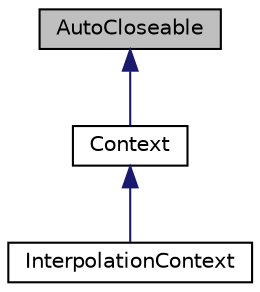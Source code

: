 digraph "AutoCloseable"
{
  edge [fontname="Helvetica",fontsize="10",labelfontname="Helvetica",labelfontsize="10"];
  node [fontname="Helvetica",fontsize="10",shape=record];
  Node1 [label="AutoCloseable",height=0.2,width=0.4,color="black", fillcolor="grey75", style="filled", fontcolor="black"];
  Node1 -> Node2 [dir="back",color="midnightblue",fontsize="10",style="solid",fontname="Helvetica"];
  Node2 [label="Context",height=0.2,width=0.4,color="black", fillcolor="white", style="filled",URL="$classcom_1_1microsoft_1_1z3_1_1_context.html"];
  Node2 -> Node3 [dir="back",color="midnightblue",fontsize="10",style="solid",fontname="Helvetica"];
  Node3 [label="InterpolationContext",height=0.2,width=0.4,color="black", fillcolor="white", style="filled",URL="$classcom_1_1microsoft_1_1z3_1_1_interpolation_context.html"];
}
